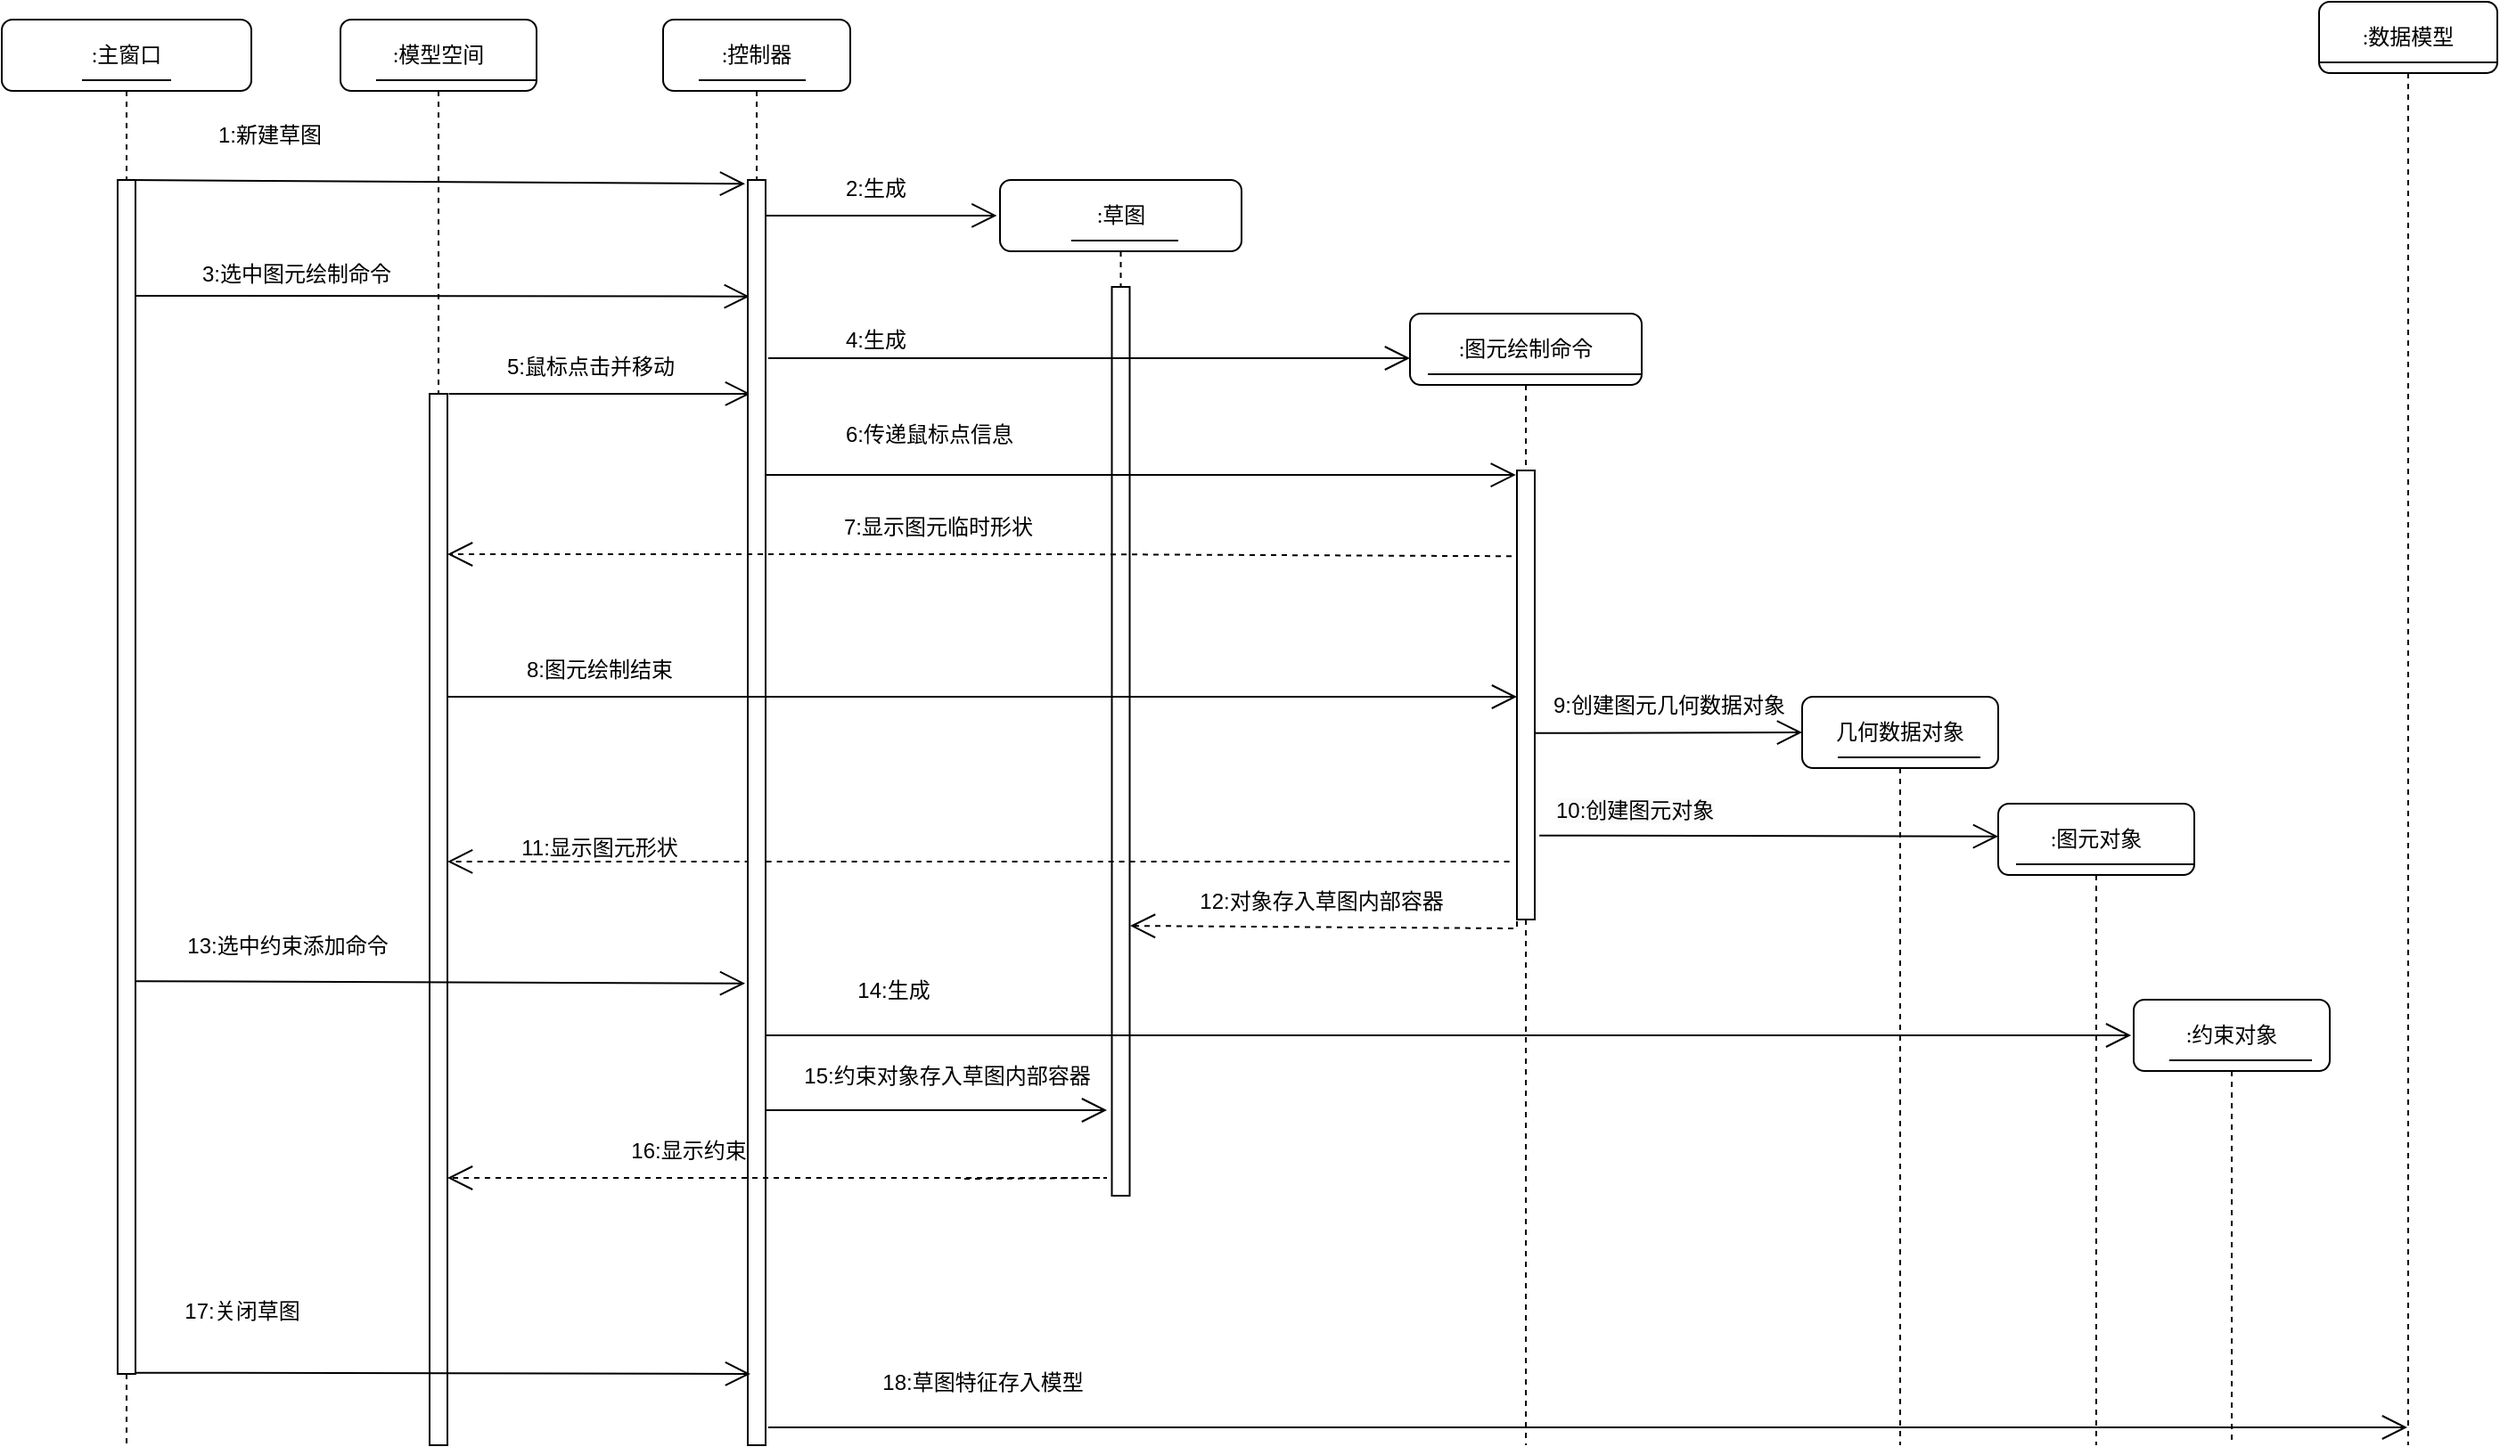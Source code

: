 <mxfile version="22.1.5" type="github">
  <diagram name="第 1 页" id="pxupF_m19sK6GDL_rKMm">
    <mxGraphModel dx="2983" dy="970" grid="1" gridSize="10" guides="1" tooltips="1" connect="1" arrows="1" fold="1" page="1" pageScale="1" pageWidth="827" pageHeight="1169" math="0" shadow="0">
      <root>
        <mxCell id="0" />
        <mxCell id="1" parent="0" />
        <mxCell id="zHRK3XGYiJXSnVPbU2CI-1" value=":模型空间" style="shape=umlLifeline;perimeter=lifelinePerimeter;whiteSpace=wrap;html=1;container=1;collapsible=0;recursiveResize=0;outlineConnect=0;rounded=1;shadow=0;comic=0;labelBackgroundColor=none;strokeWidth=1;fontFamily=Verdana;fontSize=12;align=center;" parent="1" vertex="1">
          <mxGeometry x="180" y="80" width="110" height="800" as="geometry" />
        </mxCell>
        <mxCell id="zHRK3XGYiJXSnVPbU2CI-2" value="" style="html=1;points=[];perimeter=orthogonalPerimeter;rounded=0;shadow=0;comic=0;labelBackgroundColor=none;strokeWidth=1;fontFamily=Verdana;fontSize=12;align=center;" parent="zHRK3XGYiJXSnVPbU2CI-1" vertex="1">
          <mxGeometry x="50" y="210" width="10" height="590" as="geometry" />
        </mxCell>
        <mxCell id="zHRK3XGYiJXSnVPbU2CI-3" value="" style="line;strokeWidth=1;fillColor=none;align=left;verticalAlign=middle;spacingTop=-1;spacingLeft=3;spacingRight=3;rotatable=0;labelPosition=right;points=[];portConstraint=eastwest;strokeColor=inherit;" parent="zHRK3XGYiJXSnVPbU2CI-1" vertex="1">
          <mxGeometry x="20" y="30" width="90" height="8" as="geometry" />
        </mxCell>
        <mxCell id="zHRK3XGYiJXSnVPbU2CI-4" value=":草图" style="shape=umlLifeline;perimeter=lifelinePerimeter;whiteSpace=wrap;html=1;container=1;collapsible=0;recursiveResize=0;outlineConnect=0;rounded=1;shadow=0;comic=0;labelBackgroundColor=none;strokeWidth=1;fontFamily=Verdana;fontSize=12;align=center;" parent="1" vertex="1">
          <mxGeometry x="550" y="170" width="135.5" height="570" as="geometry" />
        </mxCell>
        <mxCell id="zHRK3XGYiJXSnVPbU2CI-5" value="" style="html=1;points=[];perimeter=orthogonalPerimeter;rounded=0;shadow=0;comic=0;labelBackgroundColor=none;strokeWidth=1;fontFamily=Verdana;fontSize=12;align=center;" parent="zHRK3XGYiJXSnVPbU2CI-4" vertex="1">
          <mxGeometry x="62.75" y="60" width="10" height="510" as="geometry" />
        </mxCell>
        <mxCell id="zHRK3XGYiJXSnVPbU2CI-8" value="" style="line;strokeWidth=1;fillColor=none;align=left;verticalAlign=middle;spacingTop=-1;spacingLeft=3;spacingRight=3;rotatable=0;labelPosition=right;points=[];portConstraint=eastwest;strokeColor=inherit;" parent="zHRK3XGYiJXSnVPbU2CI-4" vertex="1">
          <mxGeometry x="40" y="30" width="60" height="8" as="geometry" />
        </mxCell>
        <mxCell id="zHRK3XGYiJXSnVPbU2CI-9" value=":图元绘制命令" style="shape=umlLifeline;perimeter=lifelinePerimeter;whiteSpace=wrap;html=1;container=1;collapsible=0;recursiveResize=0;outlineConnect=0;rounded=1;shadow=0;comic=0;labelBackgroundColor=none;strokeWidth=1;fontFamily=Verdana;fontSize=12;align=center;" parent="1" vertex="1">
          <mxGeometry x="780" y="245" width="130" height="635" as="geometry" />
        </mxCell>
        <mxCell id="zHRK3XGYiJXSnVPbU2CI-14" value="" style="line;strokeWidth=1;fillColor=none;align=left;verticalAlign=middle;spacingTop=-1;spacingLeft=3;spacingRight=3;rotatable=0;labelPosition=right;points=[];portConstraint=eastwest;strokeColor=inherit;" parent="zHRK3XGYiJXSnVPbU2CI-9" vertex="1">
          <mxGeometry x="10" y="30" width="120" height="8" as="geometry" />
        </mxCell>
        <mxCell id="zHRK3XGYiJXSnVPbU2CI-59" value="" style="html=1;points=[];perimeter=orthogonalPerimeter;rounded=0;shadow=0;comic=0;labelBackgroundColor=none;strokeWidth=1;fontFamily=Verdana;fontSize=12;align=center;" parent="zHRK3XGYiJXSnVPbU2CI-9" vertex="1">
          <mxGeometry x="60" y="88" width="10" height="252" as="geometry" />
        </mxCell>
        <mxCell id="zHRK3XGYiJXSnVPbU2CI-105" value="" style="endArrow=open;endFill=1;endSize=12;html=1;rounded=0;dashed=1;entryX=1.025;entryY=0.703;entryDx=0;entryDy=0;entryPerimeter=0;" parent="zHRK3XGYiJXSnVPbU2CI-9" target="zHRK3XGYiJXSnVPbU2CI-5" edge="1">
          <mxGeometry width="160" relative="1" as="geometry">
            <mxPoint x="60" y="323" as="sourcePoint" />
            <mxPoint x="-150" y="345" as="targetPoint" />
            <Array as="points">
              <mxPoint x="60" y="345" />
            </Array>
          </mxGeometry>
        </mxCell>
        <mxCell id="zHRK3XGYiJXSnVPbU2CI-16" value=":数据模型" style="shape=umlLifeline;perimeter=lifelinePerimeter;whiteSpace=wrap;html=1;container=1;collapsible=0;recursiveResize=0;outlineConnect=0;rounded=1;shadow=0;comic=0;labelBackgroundColor=none;strokeWidth=1;fontFamily=Verdana;fontSize=12;align=center;" parent="1" vertex="1">
          <mxGeometry x="1290" y="70" width="100" height="810" as="geometry" />
        </mxCell>
        <mxCell id="zHRK3XGYiJXSnVPbU2CI-19" value="" style="line;strokeWidth=1;fillColor=none;align=left;verticalAlign=middle;spacingTop=-1;spacingLeft=3;spacingRight=3;rotatable=0;labelPosition=right;points=[];portConstraint=eastwest;strokeColor=inherit;" parent="zHRK3XGYiJXSnVPbU2CI-16" vertex="1">
          <mxGeometry y="30" width="100" height="8" as="geometry" />
        </mxCell>
        <mxCell id="zHRK3XGYiJXSnVPbU2CI-20" value=":主窗口" style="shape=umlLifeline;perimeter=lifelinePerimeter;whiteSpace=wrap;html=1;container=1;collapsible=0;recursiveResize=0;outlineConnect=0;rounded=1;shadow=0;comic=0;labelBackgroundColor=none;strokeWidth=1;fontFamily=Verdana;fontSize=12;align=center;" parent="1" vertex="1">
          <mxGeometry x="-10" y="80" width="140" height="800" as="geometry" />
        </mxCell>
        <mxCell id="zHRK3XGYiJXSnVPbU2CI-21" value="" style="html=1;points=[];perimeter=orthogonalPerimeter;rounded=0;shadow=0;comic=0;labelBackgroundColor=none;strokeWidth=1;fontFamily=Verdana;fontSize=12;align=center;" parent="zHRK3XGYiJXSnVPbU2CI-20" vertex="1">
          <mxGeometry x="65" y="90" width="10" height="670" as="geometry" />
        </mxCell>
        <mxCell id="zHRK3XGYiJXSnVPbU2CI-22" value="" style="line;strokeWidth=1;fillColor=none;align=left;verticalAlign=middle;spacingTop=-1;spacingLeft=3;spacingRight=3;rotatable=0;labelPosition=right;points=[];portConstraint=eastwest;strokeColor=inherit;" parent="zHRK3XGYiJXSnVPbU2CI-20" vertex="1">
          <mxGeometry x="45" y="30" width="50" height="8" as="geometry" />
        </mxCell>
        <mxCell id="zHRK3XGYiJXSnVPbU2CI-44" value="17:关闭草图" style="text;html=1;strokeColor=none;fillColor=none;align=center;verticalAlign=middle;whiteSpace=wrap;rounded=0;" parent="zHRK3XGYiJXSnVPbU2CI-20" vertex="1">
          <mxGeometry x="100" y="710" width="70" height="30" as="geometry" />
        </mxCell>
        <mxCell id="zHRK3XGYiJXSnVPbU2CI-45" value="13:选中约束添加命令" style="text;html=1;align=center;verticalAlign=middle;resizable=0;points=[];autosize=1;strokeColor=none;fillColor=none;" parent="zHRK3XGYiJXSnVPbU2CI-20" vertex="1">
          <mxGeometry x="90" y="505" width="140" height="30" as="geometry" />
        </mxCell>
        <mxCell id="zHRK3XGYiJXSnVPbU2CI-35" value="" style="endArrow=open;endFill=1;endSize=12;html=1;rounded=0;entryX=-0.15;entryY=0.003;entryDx=0;entryDy=0;entryPerimeter=0;exitX=0.5;exitY=0;exitDx=0;exitDy=0;exitPerimeter=0;" parent="1" source="zHRK3XGYiJXSnVPbU2CI-21" target="zHRK3XGYiJXSnVPbU2CI-87" edge="1">
          <mxGeometry width="160" relative="1" as="geometry">
            <mxPoint x="70" y="160" as="sourcePoint" />
            <mxPoint x="190" y="280" as="targetPoint" />
          </mxGeometry>
        </mxCell>
        <mxCell id="zHRK3XGYiJXSnVPbU2CI-39" value="3:选中图元绘制命令" style="text;html=1;align=center;verticalAlign=middle;resizable=0;points=[];autosize=1;strokeColor=none;fillColor=none;" parent="1" vertex="1">
          <mxGeometry x="90" y="208" width="130" height="30" as="geometry" />
        </mxCell>
        <mxCell id="zHRK3XGYiJXSnVPbU2CI-58" value="" style="endArrow=open;endFill=1;endSize=12;html=1;rounded=0;entryX=0.09;entryY=0.092;entryDx=0;entryDy=0;entryPerimeter=0;exitX=0.96;exitY=0.097;exitDx=0;exitDy=0;exitPerimeter=0;" parent="1" source="zHRK3XGYiJXSnVPbU2CI-21" target="zHRK3XGYiJXSnVPbU2CI-87" edge="1">
          <mxGeometry width="160" relative="1" as="geometry">
            <mxPoint x="70" y="235" as="sourcePoint" />
            <mxPoint x="400" y="190" as="targetPoint" />
          </mxGeometry>
        </mxCell>
        <mxCell id="zHRK3XGYiJXSnVPbU2CI-60" value="" style="endArrow=open;endFill=1;endSize=12;html=1;rounded=0;exitX=1.08;exitY=0;exitDx=0;exitDy=0;exitPerimeter=0;entryX=0.15;entryY=0.169;entryDx=0;entryDy=0;entryPerimeter=0;" parent="1" source="zHRK3XGYiJXSnVPbU2CI-2" target="zHRK3XGYiJXSnVPbU2CI-87" edge="1">
          <mxGeometry width="160" relative="1" as="geometry">
            <mxPoint x="320" y="310" as="sourcePoint" />
            <mxPoint x="359" y="363" as="targetPoint" />
          </mxGeometry>
        </mxCell>
        <mxCell id="zHRK3XGYiJXSnVPbU2CI-42" value="9:创建图元几何数据对象" style="text;html=1;align=center;verticalAlign=middle;resizable=0;points=[];autosize=1;strokeColor=none;fillColor=none;" parent="1" vertex="1">
          <mxGeometry x="850" y="450" width="150" height="30" as="geometry" />
        </mxCell>
        <mxCell id="zHRK3XGYiJXSnVPbU2CI-41" value="8:图元绘制结束" style="text;html=1;align=center;verticalAlign=middle;resizable=0;points=[];autosize=1;strokeColor=none;fillColor=none;" parent="1" vertex="1">
          <mxGeometry x="270" y="430" width="110" height="30" as="geometry" />
        </mxCell>
        <mxCell id="zHRK3XGYiJXSnVPbU2CI-65" value=":图元对象" style="shape=umlLifeline;perimeter=lifelinePerimeter;whiteSpace=wrap;html=1;container=1;collapsible=0;recursiveResize=0;outlineConnect=0;rounded=1;shadow=0;comic=0;labelBackgroundColor=none;strokeWidth=1;fontFamily=Verdana;fontSize=12;align=center;" parent="1" vertex="1">
          <mxGeometry x="1110" y="520" width="110" height="360" as="geometry" />
        </mxCell>
        <mxCell id="zHRK3XGYiJXSnVPbU2CI-67" value="" style="line;strokeWidth=1;fillColor=none;align=left;verticalAlign=middle;spacingTop=-1;spacingLeft=3;spacingRight=3;rotatable=0;labelPosition=right;points=[];portConstraint=eastwest;strokeColor=inherit;" parent="zHRK3XGYiJXSnVPbU2CI-65" vertex="1">
          <mxGeometry x="10" y="30" width="100" height="8" as="geometry" />
        </mxCell>
        <mxCell id="zHRK3XGYiJXSnVPbU2CI-74" value="几何数据对象" style="shape=umlLifeline;perimeter=lifelinePerimeter;whiteSpace=wrap;html=1;container=1;collapsible=0;recursiveResize=0;outlineConnect=0;rounded=1;shadow=0;comic=0;labelBackgroundColor=none;strokeWidth=1;fontFamily=Verdana;fontSize=12;align=center;" parent="1" vertex="1">
          <mxGeometry x="1000" y="460" width="110" height="420" as="geometry" />
        </mxCell>
        <mxCell id="zHRK3XGYiJXSnVPbU2CI-75" value="" style="line;strokeWidth=1;fillColor=none;align=left;verticalAlign=middle;spacingTop=-1;spacingLeft=3;spacingRight=3;rotatable=0;labelPosition=right;points=[];portConstraint=eastwest;strokeColor=inherit;" parent="zHRK3XGYiJXSnVPbU2CI-74" vertex="1">
          <mxGeometry x="20" y="30" width="80" height="8" as="geometry" />
        </mxCell>
        <mxCell id="zHRK3XGYiJXSnVPbU2CI-77" value="" style="endArrow=open;endFill=1;endSize=12;html=1;rounded=0;exitX=-0.42;exitY=0.871;exitDx=0;exitDy=0;exitPerimeter=0;dashed=1;" parent="1" source="zHRK3XGYiJXSnVPbU2CI-59" target="zHRK3XGYiJXSnVPbU2CI-2" edge="1">
          <mxGeometry width="160" relative="1" as="geometry">
            <mxPoint x="728.0" y="558.792" as="sourcePoint" />
            <mxPoint x="320.0" y="562.6" as="targetPoint" />
            <Array as="points" />
          </mxGeometry>
        </mxCell>
        <mxCell id="zHRK3XGYiJXSnVPbU2CI-78" value="11:显示图元形状" style="text;html=1;align=center;verticalAlign=middle;resizable=0;points=[];autosize=1;strokeColor=none;fillColor=none;" parent="1" vertex="1">
          <mxGeometry x="270" y="530" width="110" height="30" as="geometry" />
        </mxCell>
        <mxCell id="zHRK3XGYiJXSnVPbU2CI-86" value=":控制器" style="shape=umlLifeline;perimeter=lifelinePerimeter;whiteSpace=wrap;html=1;container=1;collapsible=0;recursiveResize=0;outlineConnect=0;rounded=1;shadow=0;comic=0;labelBackgroundColor=none;strokeWidth=1;fontFamily=Verdana;fontSize=12;align=center;" parent="1" vertex="1">
          <mxGeometry x="361" y="80" width="105" height="800" as="geometry" />
        </mxCell>
        <mxCell id="zHRK3XGYiJXSnVPbU2CI-87" value="" style="html=1;points=[];perimeter=orthogonalPerimeter;rounded=0;shadow=0;comic=0;labelBackgroundColor=none;strokeWidth=1;fontFamily=Verdana;fontSize=12;align=center;" parent="zHRK3XGYiJXSnVPbU2CI-86" vertex="1">
          <mxGeometry x="47.5" y="90" width="10" height="710" as="geometry" />
        </mxCell>
        <mxCell id="zHRK3XGYiJXSnVPbU2CI-91" value="" style="line;strokeWidth=1;fillColor=none;align=left;verticalAlign=middle;spacingTop=-1;spacingLeft=3;spacingRight=3;rotatable=0;labelPosition=right;points=[];portConstraint=eastwest;strokeColor=inherit;" parent="zHRK3XGYiJXSnVPbU2CI-86" vertex="1">
          <mxGeometry x="20" y="30" width="60" height="8" as="geometry" />
        </mxCell>
        <mxCell id="zHRK3XGYiJXSnVPbU2CI-92" value="" style="endArrow=open;endFill=1;endSize=12;html=1;rounded=0;entryX=-0.013;entryY=0.035;entryDx=0;entryDy=0;entryPerimeter=0;" parent="zHRK3XGYiJXSnVPbU2CI-86" target="zHRK3XGYiJXSnVPbU2CI-4" edge="1">
          <mxGeometry width="160" relative="1" as="geometry">
            <mxPoint x="57.5" y="110" as="sourcePoint" />
            <mxPoint x="108" y="110" as="targetPoint" />
          </mxGeometry>
        </mxCell>
        <mxCell id="zHRK3XGYiJXSnVPbU2CI-109" value="" style="endArrow=open;endFill=1;endSize=12;html=1;rounded=0;entryX=-0.013;entryY=0.08;entryDx=0;entryDy=0;entryPerimeter=0;" parent="zHRK3XGYiJXSnVPbU2CI-86" target="zHRK3XGYiJXSnVPbU2CI-107" edge="1">
          <mxGeometry width="160" relative="1" as="geometry">
            <mxPoint x="57.5" y="570" as="sourcePoint" />
            <mxPoint x="1109" y="560" as="targetPoint" />
          </mxGeometry>
        </mxCell>
        <mxCell id="zHRK3XGYiJXSnVPbU2CI-112" value="" style="endArrow=open;endFill=1;endSize=12;html=1;rounded=0;" parent="zHRK3XGYiJXSnVPbU2CI-86" edge="1">
          <mxGeometry width="160" relative="1" as="geometry">
            <mxPoint x="57.5" y="612" as="sourcePoint" />
            <mxPoint x="249" y="612" as="targetPoint" />
          </mxGeometry>
        </mxCell>
        <mxCell id="zHRK3XGYiJXSnVPbU2CI-98" value="4:生成" style="text;html=1;align=center;verticalAlign=middle;resizable=0;points=[];autosize=1;strokeColor=none;fillColor=none;" parent="1" vertex="1">
          <mxGeometry x="450" y="245" width="60" height="30" as="geometry" />
        </mxCell>
        <mxCell id="zHRK3XGYiJXSnVPbU2CI-61" value="" style="endArrow=open;endFill=1;endSize=12;html=1;rounded=0;exitX=-0.3;exitY=0.191;exitDx=0;exitDy=0;exitPerimeter=0;dashed=1;" parent="1" source="zHRK3XGYiJXSnVPbU2CI-59" edge="1">
          <mxGeometry width="160" relative="1" as="geometry">
            <mxPoint x="745" y="380" as="sourcePoint" />
            <mxPoint x="240" y="380" as="targetPoint" />
            <Array as="points">
              <mxPoint x="590" y="380" />
            </Array>
          </mxGeometry>
        </mxCell>
        <mxCell id="zHRK3XGYiJXSnVPbU2CI-63" value="7:显示图元临时形状" style="text;html=1;align=center;verticalAlign=middle;resizable=0;points=[];autosize=1;strokeColor=none;fillColor=none;" parent="1" vertex="1">
          <mxGeometry x="450" y="350" width="130" height="30" as="geometry" />
        </mxCell>
        <mxCell id="zHRK3XGYiJXSnVPbU2CI-107" value=":约束对象" style="shape=umlLifeline;perimeter=lifelinePerimeter;whiteSpace=wrap;html=1;container=1;collapsible=0;recursiveResize=0;outlineConnect=0;rounded=1;shadow=0;comic=0;labelBackgroundColor=none;strokeWidth=1;fontFamily=Verdana;fontSize=12;align=center;" parent="1" vertex="1">
          <mxGeometry x="1186" y="630" width="110" height="250" as="geometry" />
        </mxCell>
        <mxCell id="zHRK3XGYiJXSnVPbU2CI-108" value="" style="line;strokeWidth=1;fillColor=none;align=left;verticalAlign=middle;spacingTop=-1;spacingLeft=3;spacingRight=3;rotatable=0;labelPosition=right;points=[];portConstraint=eastwest;strokeColor=inherit;" parent="zHRK3XGYiJXSnVPbU2CI-107" vertex="1">
          <mxGeometry x="20" y="30" width="80" height="8" as="geometry" />
        </mxCell>
        <mxCell id="zHRK3XGYiJXSnVPbU2CI-110" value="14:生成" style="text;html=1;align=center;verticalAlign=middle;resizable=0;points=[];autosize=1;strokeColor=none;fillColor=none;" parent="1" vertex="1">
          <mxGeometry x="460" y="610" width="60" height="30" as="geometry" />
        </mxCell>
        <mxCell id="zHRK3XGYiJXSnVPbU2CI-117" value="" style="endArrow=open;endFill=1;endSize=12;html=1;rounded=0;dashed=1;" parent="1" edge="1">
          <mxGeometry width="160" relative="1" as="geometry">
            <mxPoint x="530" y="730.5" as="sourcePoint" />
            <mxPoint x="240" y="730" as="targetPoint" />
            <Array as="points">
              <mxPoint x="610" y="730" />
            </Array>
          </mxGeometry>
        </mxCell>
        <mxCell id="zHRK3XGYiJXSnVPbU2CI-118" value="16:显示约束" style="text;html=1;align=center;verticalAlign=middle;resizable=0;points=[];autosize=1;strokeColor=none;fillColor=none;" parent="1" vertex="1">
          <mxGeometry x="330" y="700" width="90" height="30" as="geometry" />
        </mxCell>
        <mxCell id="zHRK3XGYiJXSnVPbU2CI-121" value="18:草图特征存入模型" style="text;html=1;align=center;verticalAlign=middle;resizable=0;points=[];autosize=1;strokeColor=none;fillColor=none;" parent="1" vertex="1">
          <mxGeometry x="470" y="830" width="140" height="30" as="geometry" />
        </mxCell>
        <mxCell id="zHRK3XGYiJXSnVPbU2CI-36" value="1:新建草图" style="text;html=1;align=center;verticalAlign=middle;resizable=0;points=[];autosize=1;strokeColor=none;fillColor=none;" parent="1" vertex="1">
          <mxGeometry x="100" y="130" width="80" height="30" as="geometry" />
        </mxCell>
        <mxCell id="zHRK3XGYiJXSnVPbU2CI-93" value="2:生成" style="text;html=1;align=center;verticalAlign=middle;resizable=0;points=[];autosize=1;strokeColor=none;fillColor=none;" parent="1" vertex="1">
          <mxGeometry x="450" y="160" width="60" height="30" as="geometry" />
        </mxCell>
        <mxCell id="zHRK3XGYiJXSnVPbU2CI-96" value="" style="endArrow=open;endFill=1;endSize=12;html=1;rounded=0;" parent="1" edge="1">
          <mxGeometry width="160" relative="1" as="geometry">
            <mxPoint x="420" y="270" as="sourcePoint" />
            <mxPoint x="780" y="270" as="targetPoint" />
          </mxGeometry>
        </mxCell>
        <mxCell id="Ojc-O68Cv-DJpuqxMeqM-2" value="5:鼠标点击并移动" style="text;html=1;align=center;verticalAlign=middle;resizable=0;points=[];autosize=1;strokeColor=none;fillColor=none;" parent="1" vertex="1">
          <mxGeometry x="260" y="260" width="120" height="30" as="geometry" />
        </mxCell>
        <mxCell id="zHRK3XGYiJXSnVPbU2CI-99" value="" style="endArrow=open;endFill=1;endSize=12;html=1;rounded=0;entryX=-0.06;entryY=0.01;entryDx=0;entryDy=0;entryPerimeter=0;" parent="1" source="zHRK3XGYiJXSnVPbU2CI-87" target="zHRK3XGYiJXSnVPbU2CI-59" edge="1">
          <mxGeometry width="160" relative="1" as="geometry">
            <mxPoint x="490" y="340" as="sourcePoint" />
            <mxPoint x="692.5" y="340" as="targetPoint" />
          </mxGeometry>
        </mxCell>
        <mxCell id="zHRK3XGYiJXSnVPbU2CI-100" value="6:传递鼠标点信息" style="text;html=1;align=center;verticalAlign=middle;resizable=0;points=[];autosize=1;strokeColor=none;fillColor=none;" parent="1" vertex="1">
          <mxGeometry x="450" y="298" width="120" height="30" as="geometry" />
        </mxCell>
        <mxCell id="zHRK3XGYiJXSnVPbU2CI-73" value="" style="endArrow=open;endFill=1;endSize=12;html=1;rounded=0;entryX=0;entryY=0.051;entryDx=0;entryDy=0;entryPerimeter=0;exitX=1.26;exitY=0.813;exitDx=0;exitDy=0;exitPerimeter=0;" parent="1" source="zHRK3XGYiJXSnVPbU2CI-59" target="zHRK3XGYiJXSnVPbU2CI-65" edge="1">
          <mxGeometry width="160" relative="1" as="geometry">
            <mxPoint x="850" y="531" as="sourcePoint" />
            <mxPoint x="890" y="525" as="targetPoint" />
          </mxGeometry>
        </mxCell>
        <mxCell id="zHRK3XGYiJXSnVPbU2CI-120" value="" style="endArrow=open;endFill=1;endSize=12;html=1;rounded=0;" parent="1" target="zHRK3XGYiJXSnVPbU2CI-16" edge="1">
          <mxGeometry width="160" relative="1" as="geometry">
            <mxPoint x="420" y="870" as="sourcePoint" />
            <mxPoint x="436" y="860" as="targetPoint" />
          </mxGeometry>
        </mxCell>
        <mxCell id="Ojc-O68Cv-DJpuqxMeqM-4" value="" style="endArrow=open;endFill=1;endSize=12;html=1;rounded=0;exitX=1.04;exitY=0.999;exitDx=0;exitDy=0;exitPerimeter=0;" parent="1" source="zHRK3XGYiJXSnVPbU2CI-21" edge="1">
          <mxGeometry width="160" relative="1" as="geometry">
            <mxPoint x="80" y="930" as="sourcePoint" />
            <mxPoint x="410" y="840" as="targetPoint" />
          </mxGeometry>
        </mxCell>
        <mxCell id="zHRK3XGYiJXSnVPbU2CI-64" value="" style="endArrow=open;endFill=1;endSize=12;html=1;rounded=0;" parent="1" edge="1">
          <mxGeometry width="160" relative="1" as="geometry">
            <mxPoint x="240" y="460" as="sourcePoint" />
            <mxPoint x="840" y="460" as="targetPoint" />
          </mxGeometry>
        </mxCell>
        <mxCell id="zHRK3XGYiJXSnVPbU2CI-104" value="" style="endArrow=open;endFill=1;endSize=12;html=1;rounded=0;entryX=-0.15;entryY=0.635;entryDx=0;entryDy=0;entryPerimeter=0;exitX=1.04;exitY=0.671;exitDx=0;exitDy=0;exitPerimeter=0;" parent="1" source="zHRK3XGYiJXSnVPbU2CI-21" target="zHRK3XGYiJXSnVPbU2CI-87" edge="1">
          <mxGeometry width="160" relative="1" as="geometry">
            <mxPoint x="80" y="620" as="sourcePoint" />
            <mxPoint x="316" y="620" as="targetPoint" />
          </mxGeometry>
        </mxCell>
        <mxCell id="zHRK3XGYiJXSnVPbU2CI-103" value="" style="endArrow=open;endFill=1;endSize=12;html=1;rounded=0;exitX=1.02;exitY=0.585;exitDx=0;exitDy=0;exitPerimeter=0;" parent="1" source="zHRK3XGYiJXSnVPbU2CI-59" edge="1">
          <mxGeometry width="160" relative="1" as="geometry">
            <mxPoint x="840" y="484.5" as="sourcePoint" />
            <mxPoint x="1000" y="480" as="targetPoint" />
          </mxGeometry>
        </mxCell>
        <mxCell id="zHRK3XGYiJXSnVPbU2CI-106" value="12:对象存入草图内部容器" style="text;html=1;align=center;verticalAlign=middle;resizable=0;points=[];autosize=1;strokeColor=none;fillColor=none;" parent="1" vertex="1">
          <mxGeometry x="650" y="560" width="160" height="30" as="geometry" />
        </mxCell>
        <mxCell id="Ojc-O68Cv-DJpuqxMeqM-7" value="&lt;span style=&quot;color: rgb(0, 0, 0); font-family: Helvetica; font-size: 12px; font-style: normal; font-variant-ligatures: normal; font-variant-caps: normal; font-weight: 400; letter-spacing: normal; orphans: 2; text-align: center; text-indent: 0px; text-transform: none; widows: 2; word-spacing: 0px; -webkit-text-stroke-width: 0px; background-color: rgb(251, 251, 251); text-decoration-thickness: initial; text-decoration-style: initial; text-decoration-color: initial; float: none; display: inline !important;&quot;&gt;10:创建图元对象&lt;/span&gt;" style="text;whiteSpace=wrap;html=1;" parent="1" vertex="1">
          <mxGeometry x="860" y="510" width="160" height="40" as="geometry" />
        </mxCell>
        <mxCell id="zHRK3XGYiJXSnVPbU2CI-113" value="15:约束对象存入草图内部容器" style="text;html=1;align=center;verticalAlign=middle;resizable=0;points=[];autosize=1;strokeColor=none;fillColor=none;" parent="1" vertex="1">
          <mxGeometry x="430" y="658" width="180" height="30" as="geometry" />
        </mxCell>
      </root>
    </mxGraphModel>
  </diagram>
</mxfile>
